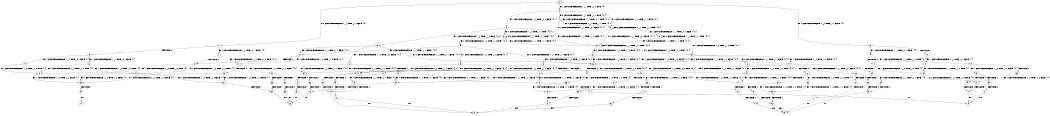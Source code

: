 digraph BCG {
size = "7, 10.5";
center = TRUE;
node [shape = circle];
0 [peripheries = 2];
0 -> 1 [label = "EX !0 !ATOMIC_EXCH_BRANCH (1, +1, TRUE, +1, 1, FALSE) !{0}"];
0 -> 2 [label = "EX !1 !ATOMIC_EXCH_BRANCH (1, +1, TRUE, +0, 1, TRUE) !{0}"];
0 -> 3 [label = "EX !0 !ATOMIC_EXCH_BRANCH (1, +1, TRUE, +1, 1, FALSE) !{0}"];
1 -> 4 [label = "EX !1 !ATOMIC_EXCH_BRANCH (1, +1, TRUE, +0, 1, FALSE) !{0}"];
1 -> 5 [label = "TERMINATE !0"];
2 -> 6 [label = "EX !1 !ATOMIC_EXCH_BRANCH (1, +1, TRUE, +0, 1, FALSE) !{0, 1}"];
2 -> 7 [label = "EX !0 !ATOMIC_EXCH_BRANCH (1, +1, TRUE, +1, 1, TRUE) !{0, 1}"];
2 -> 8 [label = "EX !0 !ATOMIC_EXCH_BRANCH (1, +1, TRUE, +1, 1, TRUE) !{0, 1}"];
3 -> 9 [label = "EX !1 !ATOMIC_EXCH_BRANCH (1, +1, TRUE, +0, 1, FALSE) !{0}"];
3 -> 10 [label = "TERMINATE !0"];
4 -> 11 [label = "EX !1 !ATOMIC_EXCH_BRANCH (1, +0, TRUE, +1, 2, TRUE) !{0, 1}"];
4 -> 12 [label = "TERMINATE !0"];
5 -> 13 [label = "EX !1 !ATOMIC_EXCH_BRANCH (1, +1, TRUE, +0, 1, FALSE) !{1}"];
5 -> 14 [label = "EX !1 !ATOMIC_EXCH_BRANCH (1, +1, TRUE, +0, 1, FALSE) !{1}"];
6 -> 15 [label = "EX !1 !ATOMIC_EXCH_BRANCH (1, +0, TRUE, +1, 2, TRUE) !{0, 1}"];
6 -> 16 [label = "EX !0 !ATOMIC_EXCH_BRANCH (1, +1, TRUE, +1, 1, TRUE) !{0, 1}"];
6 -> 17 [label = "EX !0 !ATOMIC_EXCH_BRANCH (1, +1, TRUE, +1, 1, TRUE) !{0, 1}"];
7 -> 7 [label = "EX !0 !ATOMIC_EXCH_BRANCH (1, +1, TRUE, +1, 1, TRUE) !{0, 1}"];
7 -> 16 [label = "EX !1 !ATOMIC_EXCH_BRANCH (1, +1, TRUE, +0, 1, FALSE) !{0, 1}"];
7 -> 8 [label = "EX !0 !ATOMIC_EXCH_BRANCH (1, +1, TRUE, +1, 1, TRUE) !{0, 1}"];
8 -> 18 [label = "EX !1 !ATOMIC_EXCH_BRANCH (1, +1, TRUE, +0, 1, FALSE) !{0, 1}"];
8 -> 8 [label = "EX !0 !ATOMIC_EXCH_BRANCH (1, +1, TRUE, +1, 1, TRUE) !{0, 1}"];
8 -> 17 [label = "EX !1 !ATOMIC_EXCH_BRANCH (1, +1, TRUE, +0, 1, FALSE) !{0, 1}"];
9 -> 19 [label = "EX !1 !ATOMIC_EXCH_BRANCH (1, +0, TRUE, +1, 2, TRUE) !{0, 1}"];
9 -> 20 [label = "TERMINATE !0"];
10 -> 21 [label = "EX !1 !ATOMIC_EXCH_BRANCH (1, +1, TRUE, +0, 1, FALSE) !{1}"];
11 -> 22 [label = "EX !1 !ATOMIC_EXCH_BRANCH (1, +0, TRUE, +1, 2, FALSE) !{0, 1}"];
11 -> 23 [label = "TERMINATE !0"];
12 -> 24 [label = "EX !1 !ATOMIC_EXCH_BRANCH (1, +0, TRUE, +1, 2, TRUE) !{1}"];
12 -> 25 [label = "EX !1 !ATOMIC_EXCH_BRANCH (1, +0, TRUE, +1, 2, TRUE) !{1}"];
13 -> 24 [label = "EX !1 !ATOMIC_EXCH_BRANCH (1, +0, TRUE, +1, 2, TRUE) !{1}"];
13 -> 25 [label = "EX !1 !ATOMIC_EXCH_BRANCH (1, +0, TRUE, +1, 2, TRUE) !{1}"];
14 -> 25 [label = "EX !1 !ATOMIC_EXCH_BRANCH (1, +0, TRUE, +1, 2, TRUE) !{1}"];
15 -> 26 [label = "EX !1 !ATOMIC_EXCH_BRANCH (1, +0, TRUE, +1, 2, FALSE) !{0, 1}"];
15 -> 27 [label = "EX !0 !ATOMIC_EXCH_BRANCH (1, +1, TRUE, +1, 1, FALSE) !{0, 1}"];
15 -> 28 [label = "EX !0 !ATOMIC_EXCH_BRANCH (1, +1, TRUE, +1, 1, FALSE) !{0, 1}"];
16 -> 16 [label = "EX !0 !ATOMIC_EXCH_BRANCH (1, +1, TRUE, +1, 1, TRUE) !{0, 1}"];
16 -> 29 [label = "EX !1 !ATOMIC_EXCH_BRANCH (1, +0, TRUE, +1, 2, TRUE) !{0, 1}"];
16 -> 17 [label = "EX !0 !ATOMIC_EXCH_BRANCH (1, +1, TRUE, +1, 1, TRUE) !{0, 1}"];
17 -> 30 [label = "EX !1 !ATOMIC_EXCH_BRANCH (1, +0, TRUE, +1, 2, TRUE) !{0, 1}"];
17 -> 17 [label = "EX !0 !ATOMIC_EXCH_BRANCH (1, +1, TRUE, +1, 1, TRUE) !{0, 1}"];
17 -> 31 [label = "EX !1 !ATOMIC_EXCH_BRANCH (1, +0, TRUE, +1, 2, TRUE) !{0, 1}"];
18 -> 18 [label = "EX !0 !ATOMIC_EXCH_BRANCH (1, +1, TRUE, +1, 1, TRUE) !{0, 1}"];
18 -> 30 [label = "EX !1 !ATOMIC_EXCH_BRANCH (1, +0, TRUE, +1, 2, TRUE) !{0, 1}"];
18 -> 17 [label = "EX !0 !ATOMIC_EXCH_BRANCH (1, +1, TRUE, +1, 1, TRUE) !{0, 1}"];
19 -> 32 [label = "EX !1 !ATOMIC_EXCH_BRANCH (1, +0, TRUE, +1, 2, FALSE) !{0, 1}"];
19 -> 33 [label = "TERMINATE !0"];
20 -> 34 [label = "EX !1 !ATOMIC_EXCH_BRANCH (1, +0, TRUE, +1, 2, TRUE) !{1}"];
21 -> 34 [label = "EX !1 !ATOMIC_EXCH_BRANCH (1, +0, TRUE, +1, 2, TRUE) !{1}"];
22 -> 35 [label = "TERMINATE !0"];
22 -> 36 [label = "TERMINATE !1"];
23 -> 37 [label = "EX !1 !ATOMIC_EXCH_BRANCH (1, +0, TRUE, +1, 2, FALSE) !{1}"];
23 -> 38 [label = "EX !1 !ATOMIC_EXCH_BRANCH (1, +0, TRUE, +1, 2, FALSE) !{1}"];
24 -> 37 [label = "EX !1 !ATOMIC_EXCH_BRANCH (1, +0, TRUE, +1, 2, FALSE) !{1}"];
24 -> 38 [label = "EX !1 !ATOMIC_EXCH_BRANCH (1, +0, TRUE, +1, 2, FALSE) !{1}"];
25 -> 38 [label = "EX !1 !ATOMIC_EXCH_BRANCH (1, +0, TRUE, +1, 2, FALSE) !{1}"];
26 -> 39 [label = "EX !0 !ATOMIC_EXCH_BRANCH (1, +1, TRUE, +1, 1, FALSE) !{0, 1}"];
26 -> 40 [label = "TERMINATE !1"];
26 -> 41 [label = "EX !0 !ATOMIC_EXCH_BRANCH (1, +1, TRUE, +1, 1, FALSE) !{0, 1}"];
27 -> 11 [label = "EX !1 !ATOMIC_EXCH_BRANCH (1, +0, TRUE, +1, 2, TRUE) !{0, 1}"];
27 -> 12 [label = "TERMINATE !0"];
28 -> 42 [label = "EX !1 !ATOMIC_EXCH_BRANCH (1, +0, TRUE, +1, 2, TRUE) !{0, 1}"];
28 -> 43 [label = "EX !1 !ATOMIC_EXCH_BRANCH (1, +0, TRUE, +1, 2, TRUE) !{0, 1}"];
28 -> 44 [label = "TERMINATE !0"];
29 -> 27 [label = "EX !0 !ATOMIC_EXCH_BRANCH (1, +1, TRUE, +1, 1, FALSE) !{0, 1}"];
29 -> 45 [label = "EX !1 !ATOMIC_EXCH_BRANCH (1, +0, TRUE, +1, 2, FALSE) !{0, 1}"];
29 -> 28 [label = "EX !0 !ATOMIC_EXCH_BRANCH (1, +1, TRUE, +1, 1, FALSE) !{0, 1}"];
30 -> 46 [label = "EX !0 !ATOMIC_EXCH_BRANCH (1, +1, TRUE, +1, 1, FALSE) !{0, 1}"];
30 -> 47 [label = "EX !1 !ATOMIC_EXCH_BRANCH (1, +0, TRUE, +1, 2, FALSE) !{0, 1}"];
30 -> 28 [label = "EX !0 !ATOMIC_EXCH_BRANCH (1, +1, TRUE, +1, 1, FALSE) !{0, 1}"];
31 -> 47 [label = "EX !1 !ATOMIC_EXCH_BRANCH (1, +0, TRUE, +1, 2, FALSE) !{0, 1}"];
31 -> 28 [label = "EX !0 !ATOMIC_EXCH_BRANCH (1, +1, TRUE, +1, 1, FALSE) !{0, 1}"];
31 -> 48 [label = "EX !1 !ATOMIC_EXCH_BRANCH (1, +0, TRUE, +1, 2, FALSE) !{0, 1}"];
32 -> 49 [label = "TERMINATE !0"];
32 -> 50 [label = "TERMINATE !1"];
33 -> 51 [label = "EX !1 !ATOMIC_EXCH_BRANCH (1, +0, TRUE, +1, 2, FALSE) !{1}"];
34 -> 51 [label = "EX !1 !ATOMIC_EXCH_BRANCH (1, +0, TRUE, +1, 2, FALSE) !{1}"];
35 -> 52 [label = "TERMINATE !1"];
36 -> 53 [label = "TERMINATE !0"];
37 -> 52 [label = "TERMINATE !1"];
38 -> 54 [label = "TERMINATE !1"];
39 -> 55 [label = "TERMINATE !0"];
39 -> 56 [label = "TERMINATE !1"];
40 -> 57 [label = "EX !0 !ATOMIC_EXCH_BRANCH (1, +1, TRUE, +1, 1, FALSE) !{0}"];
40 -> 58 [label = "EX !0 !ATOMIC_EXCH_BRANCH (1, +1, TRUE, +1, 1, FALSE) !{0}"];
41 -> 59 [label = "TERMINATE !0"];
41 -> 60 [label = "TERMINATE !1"];
42 -> 61 [label = "EX !1 !ATOMIC_EXCH_BRANCH (1, +0, TRUE, +1, 2, FALSE) !{0, 1}"];
42 -> 62 [label = "TERMINATE !0"];
43 -> 61 [label = "EX !1 !ATOMIC_EXCH_BRANCH (1, +0, TRUE, +1, 2, FALSE) !{0, 1}"];
43 -> 63 [label = "EX !1 !ATOMIC_EXCH_BRANCH (1, +0, TRUE, +1, 2, FALSE) !{0, 1}"];
43 -> 64 [label = "TERMINATE !0"];
44 -> 65 [label = "EX !1 !ATOMIC_EXCH_BRANCH (1, +0, TRUE, +1, 2, TRUE) !{1}"];
45 -> 39 [label = "EX !0 !ATOMIC_EXCH_BRANCH (1, +1, TRUE, +1, 1, FALSE) !{0, 1}"];
45 -> 66 [label = "TERMINATE !1"];
45 -> 41 [label = "EX !0 !ATOMIC_EXCH_BRANCH (1, +1, TRUE, +1, 1, FALSE) !{0, 1}"];
46 -> 42 [label = "EX !1 !ATOMIC_EXCH_BRANCH (1, +0, TRUE, +1, 2, TRUE) !{0, 1}"];
46 -> 67 [label = "TERMINATE !0"];
47 -> 68 [label = "EX !0 !ATOMIC_EXCH_BRANCH (1, +1, TRUE, +1, 1, FALSE) !{0, 1}"];
47 -> 69 [label = "TERMINATE !1"];
47 -> 41 [label = "EX !0 !ATOMIC_EXCH_BRANCH (1, +1, TRUE, +1, 1, FALSE) !{0, 1}"];
48 -> 41 [label = "EX !0 !ATOMIC_EXCH_BRANCH (1, +1, TRUE, +1, 1, FALSE) !{0, 1}"];
48 -> 70 [label = "TERMINATE !1"];
49 -> 71 [label = "TERMINATE !1"];
50 -> 72 [label = "TERMINATE !0"];
51 -> 71 [label = "TERMINATE !1"];
52 -> 73 [label = "exit"];
53 -> 73 [label = "exit"];
54 -> 74 [label = "exit"];
55 -> 75 [label = "TERMINATE !1"];
56 -> 76 [label = "TERMINATE !0"];
57 -> 76 [label = "TERMINATE !0"];
58 -> 77 [label = "TERMINATE !0"];
59 -> 78 [label = "TERMINATE !1"];
60 -> 79 [label = "TERMINATE !0"];
61 -> 80 [label = "TERMINATE !0"];
61 -> 81 [label = "TERMINATE !1"];
62 -> 82 [label = "EX !1 !ATOMIC_EXCH_BRANCH (1, +0, TRUE, +1, 2, FALSE) !{1}"];
63 -> 83 [label = "TERMINATE !0"];
63 -> 84 [label = "TERMINATE !1"];
64 -> 85 [label = "EX !1 !ATOMIC_EXCH_BRANCH (1, +0, TRUE, +1, 2, FALSE) !{1}"];
65 -> 85 [label = "EX !1 !ATOMIC_EXCH_BRANCH (1, +0, TRUE, +1, 2, FALSE) !{1}"];
66 -> 57 [label = "EX !0 !ATOMIC_EXCH_BRANCH (1, +1, TRUE, +1, 1, FALSE) !{0}"];
66 -> 58 [label = "EX !0 !ATOMIC_EXCH_BRANCH (1, +1, TRUE, +1, 1, FALSE) !{0}"];
67 -> 86 [label = "EX !1 !ATOMIC_EXCH_BRANCH (1, +0, TRUE, +1, 2, TRUE) !{1}"];
68 -> 87 [label = "TERMINATE !0"];
68 -> 88 [label = "TERMINATE !1"];
69 -> 89 [label = "EX !0 !ATOMIC_EXCH_BRANCH (1, +1, TRUE, +1, 1, FALSE) !{0}"];
70 -> 90 [label = "EX !0 !ATOMIC_EXCH_BRANCH (1, +1, TRUE, +1, 1, FALSE) !{0}"];
71 -> 91 [label = "exit"];
72 -> 91 [label = "exit"];
75 -> 73 [label = "exit"];
76 -> 73 [label = "exit"];
77 -> 91 [label = "exit"];
78 -> 92 [label = "exit"];
79 -> 92 [label = "exit"];
80 -> 93 [label = "TERMINATE !1"];
81 -> 94 [label = "TERMINATE !0"];
82 -> 93 [label = "TERMINATE !1"];
83 -> 95 [label = "TERMINATE !1"];
84 -> 96 [label = "TERMINATE !0"];
85 -> 95 [label = "TERMINATE !1"];
86 -> 82 [label = "EX !1 !ATOMIC_EXCH_BRANCH (1, +0, TRUE, +1, 2, FALSE) !{1}"];
87 -> 97 [label = "TERMINATE !1"];
88 -> 98 [label = "TERMINATE !0"];
89 -> 98 [label = "TERMINATE !0"];
90 -> 79 [label = "TERMINATE !0"];
93 -> 99 [label = "exit"];
94 -> 99 [label = "exit"];
95 -> 92 [label = "exit"];
96 -> 92 [label = "exit"];
97 -> 99 [label = "exit"];
98 -> 99 [label = "exit"];
}
